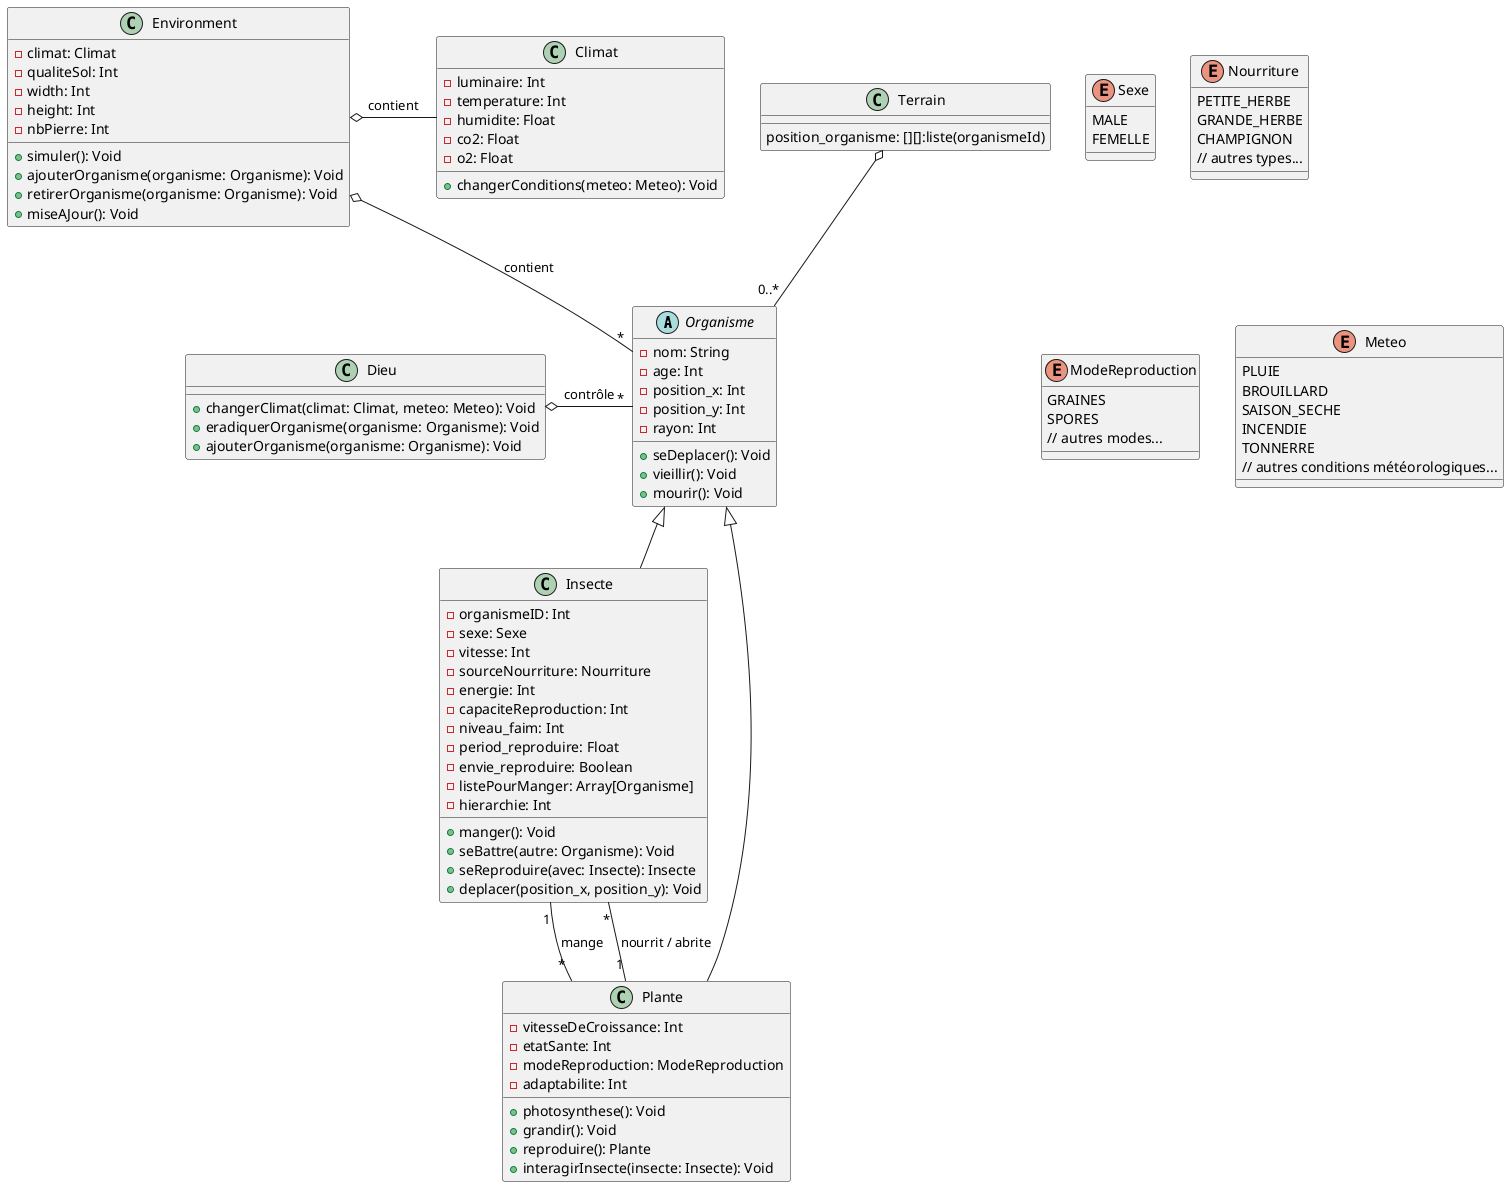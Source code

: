 @startuml

abstract class Organisme {
   - nom: String
   - age: Int
   - position_x: Int
   - position_y: Int
   - rayon: Int
   + seDeplacer(): Void
   + vieillir(): Void
   + mourir(): Void
}

class Insecte extends Organisme {
   - organismeID: Int
   - sexe: Sexe
   - vitesse: Int
   - sourceNourriture: Nourriture
   - energie: Int
   - capaciteReproduction: Int
   - niveau_faim: Int
   - period_reproduire: Float
   - envie_reproduire: Boolean
   - listePourManger: Array[Organisme]
   - hierarchie: Int
   + manger(): Void
   + seBattre(autre: Organisme): Void
   + seReproduire(avec: Insecte): Insecte
   + deplacer(position_x, position_y): Void
}

class Plante extends Organisme {
   - vitesseDeCroissance: Int
   - etatSante: Int
   - modeReproduction: ModeReproduction
   - adaptabilite: Int
   + photosynthese(): Void
   + grandir(): Void
   + reproduire(): Plante
   + interagirInsecte(insecte: Insecte): Void
}

enum Sexe {
   MALE
   FEMELLE
}

enum Nourriture {
   PETITE_HERBE
   GRANDE_HERBE
   CHAMPIGNON
   // autres types...
}

enum ModeReproduction {
   GRAINES
   SPORES
   // autres modes...
}

class Climat {
   - luminaire: Int
   - temperature: Int
   - humidite: Float
   - co2: Float
   - o2: Float
   + changerConditions(meteo: Meteo): Void
}

class Dieu {
   + changerClimat(climat: Climat, meteo: Meteo): Void
   + eradiquerOrganisme(organisme: Organisme): Void
   + ajouterOrganisme(organisme: Organisme): Void
}

class Environment {
   - climat: Climat
   - qualiteSol: Int
   - width: Int
   - height: Int
   - nbPierre: Int
   + simuler(): Void
   + ajouterOrganisme(organisme: Organisme): Void
   + retirerOrganisme(organisme: Organisme): Void
   + miseAJour(): Void
}

enum Meteo {
   PLUIE
   BROUILLARD
   SAISON_SECHE
   INCENDIE
   TONNERRE
   // autres conditions météorologiques...
}

class Terrain {
    position_organisme: [][]:liste(organismeId)
}

Insecte "1" -- "*" Plante : mange
Plante "1" -- "*" Insecte : nourrit / abrite
Dieu o- "*" Organisme : contrôle
Environment o- Climat : contient
Environment o-- "*" Organisme : contient
Terrain o-- "0..*" Organisme

@enduml
